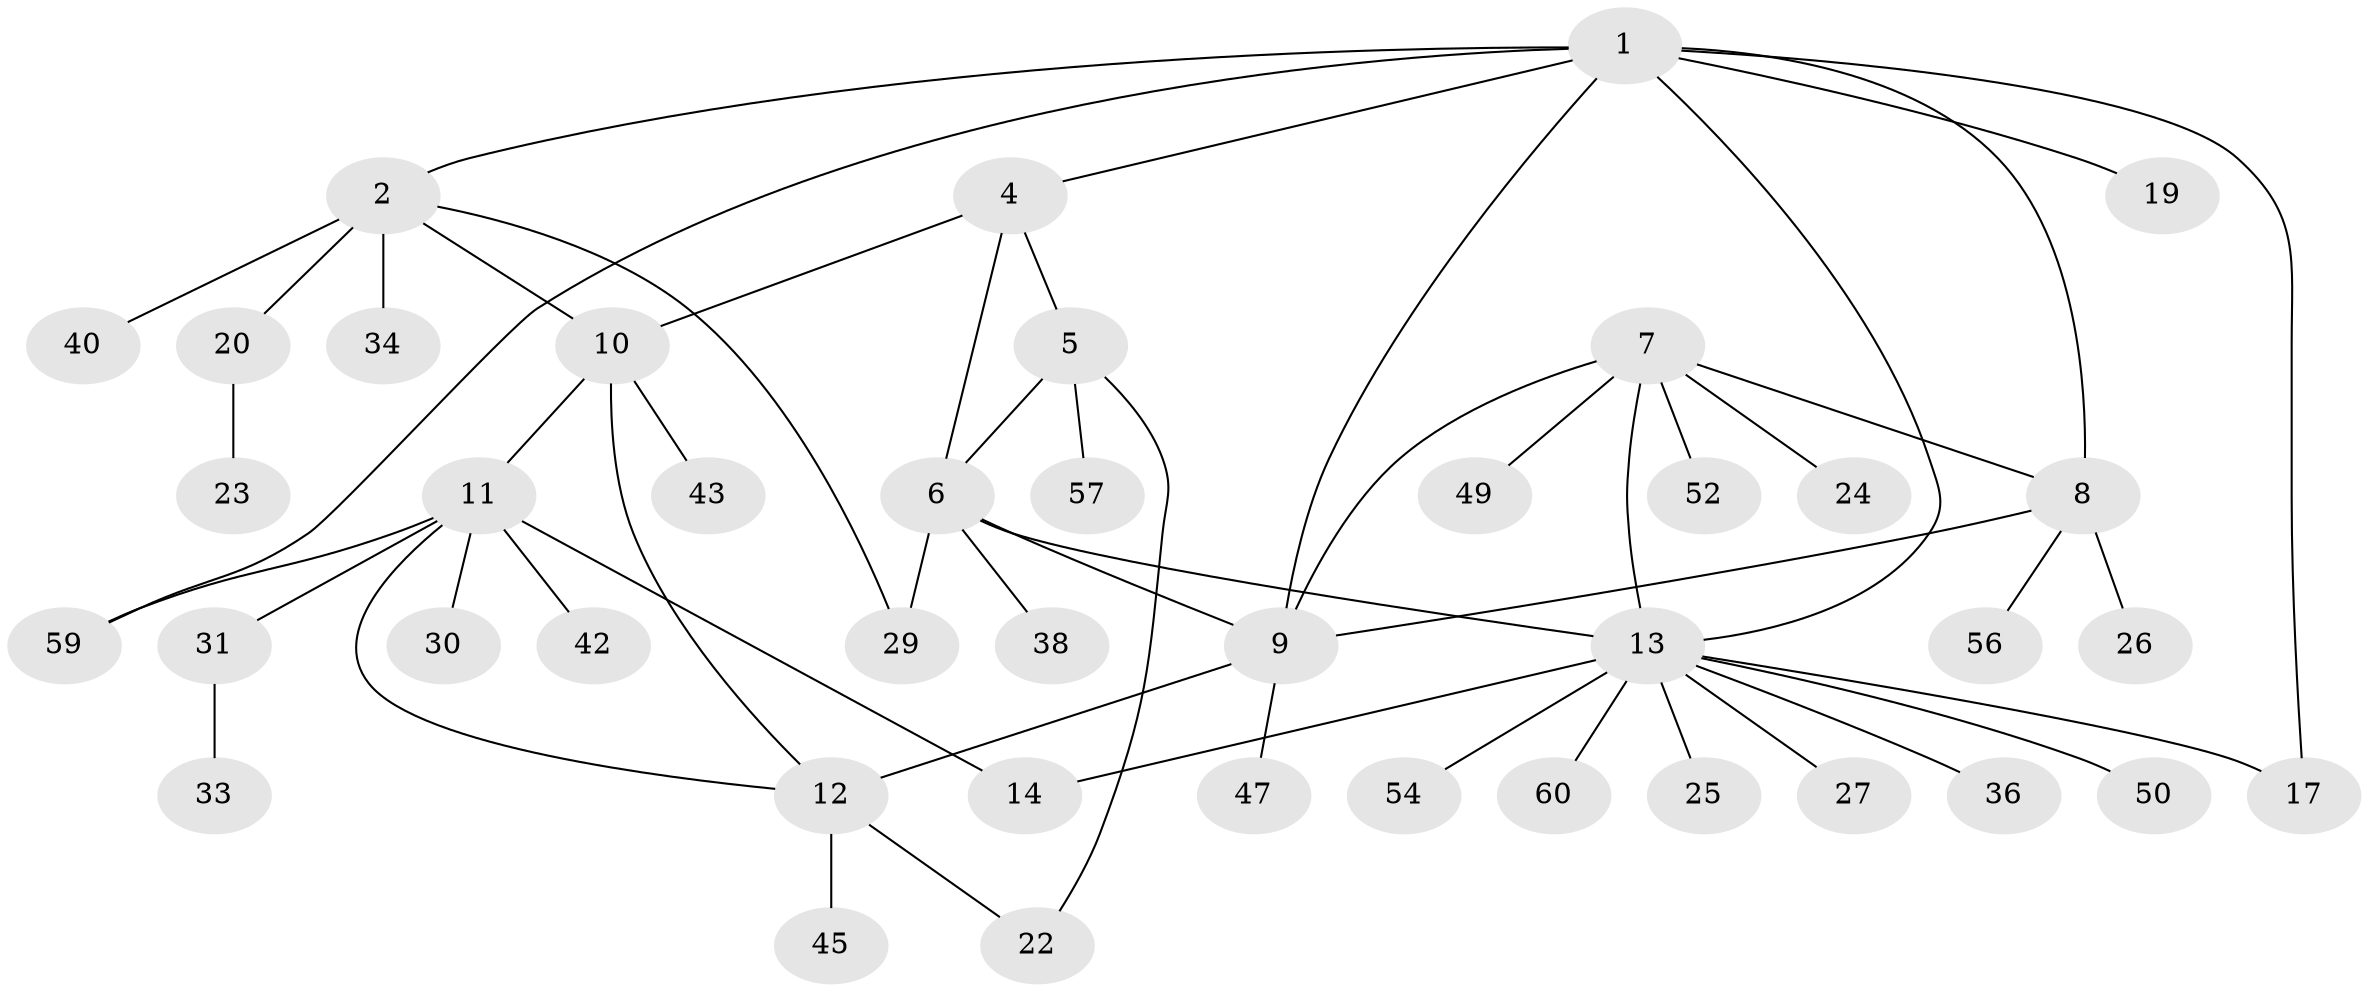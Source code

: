 // Generated by graph-tools (version 1.1) at 2025/52/02/27/25 19:52:22]
// undirected, 42 vertices, 55 edges
graph export_dot {
graph [start="1"]
  node [color=gray90,style=filled];
  1 [super="+37"];
  2 [super="+3"];
  4 [super="+46"];
  5 [super="+51"];
  6 [super="+21"];
  7 [super="+18"];
  8 [super="+53"];
  9 [super="+16"];
  10 [super="+58"];
  11 [super="+35"];
  12 [super="+44"];
  13 [super="+15"];
  14 [super="+32"];
  17;
  19;
  20;
  22;
  23 [super="+28"];
  24;
  25;
  26;
  27;
  29;
  30 [super="+41"];
  31 [super="+48"];
  33;
  34;
  36 [super="+55"];
  38 [super="+39"];
  40;
  42;
  43;
  45;
  47;
  49;
  50;
  52;
  54;
  56;
  57;
  59;
  60;
  1 -- 2 [weight=2];
  1 -- 4;
  1 -- 8;
  1 -- 17 [weight=2];
  1 -- 19;
  1 -- 59;
  1 -- 9;
  1 -- 13;
  2 -- 29;
  2 -- 40;
  2 -- 34;
  2 -- 20;
  2 -- 10;
  4 -- 5;
  4 -- 6;
  4 -- 10;
  5 -- 6;
  5 -- 22;
  5 -- 57;
  6 -- 9;
  6 -- 13;
  6 -- 29;
  6 -- 38;
  7 -- 8;
  7 -- 9;
  7 -- 13;
  7 -- 24;
  7 -- 49;
  7 -- 52;
  8 -- 9;
  8 -- 26;
  8 -- 56;
  9 -- 12;
  9 -- 47;
  10 -- 11;
  10 -- 12;
  10 -- 43;
  11 -- 12;
  11 -- 14;
  11 -- 30;
  11 -- 31;
  11 -- 42;
  11 -- 59;
  12 -- 22;
  12 -- 45;
  13 -- 14 [weight=2];
  13 -- 17;
  13 -- 25;
  13 -- 36;
  13 -- 50;
  13 -- 54;
  13 -- 27;
  13 -- 60;
  20 -- 23;
  31 -- 33;
}
